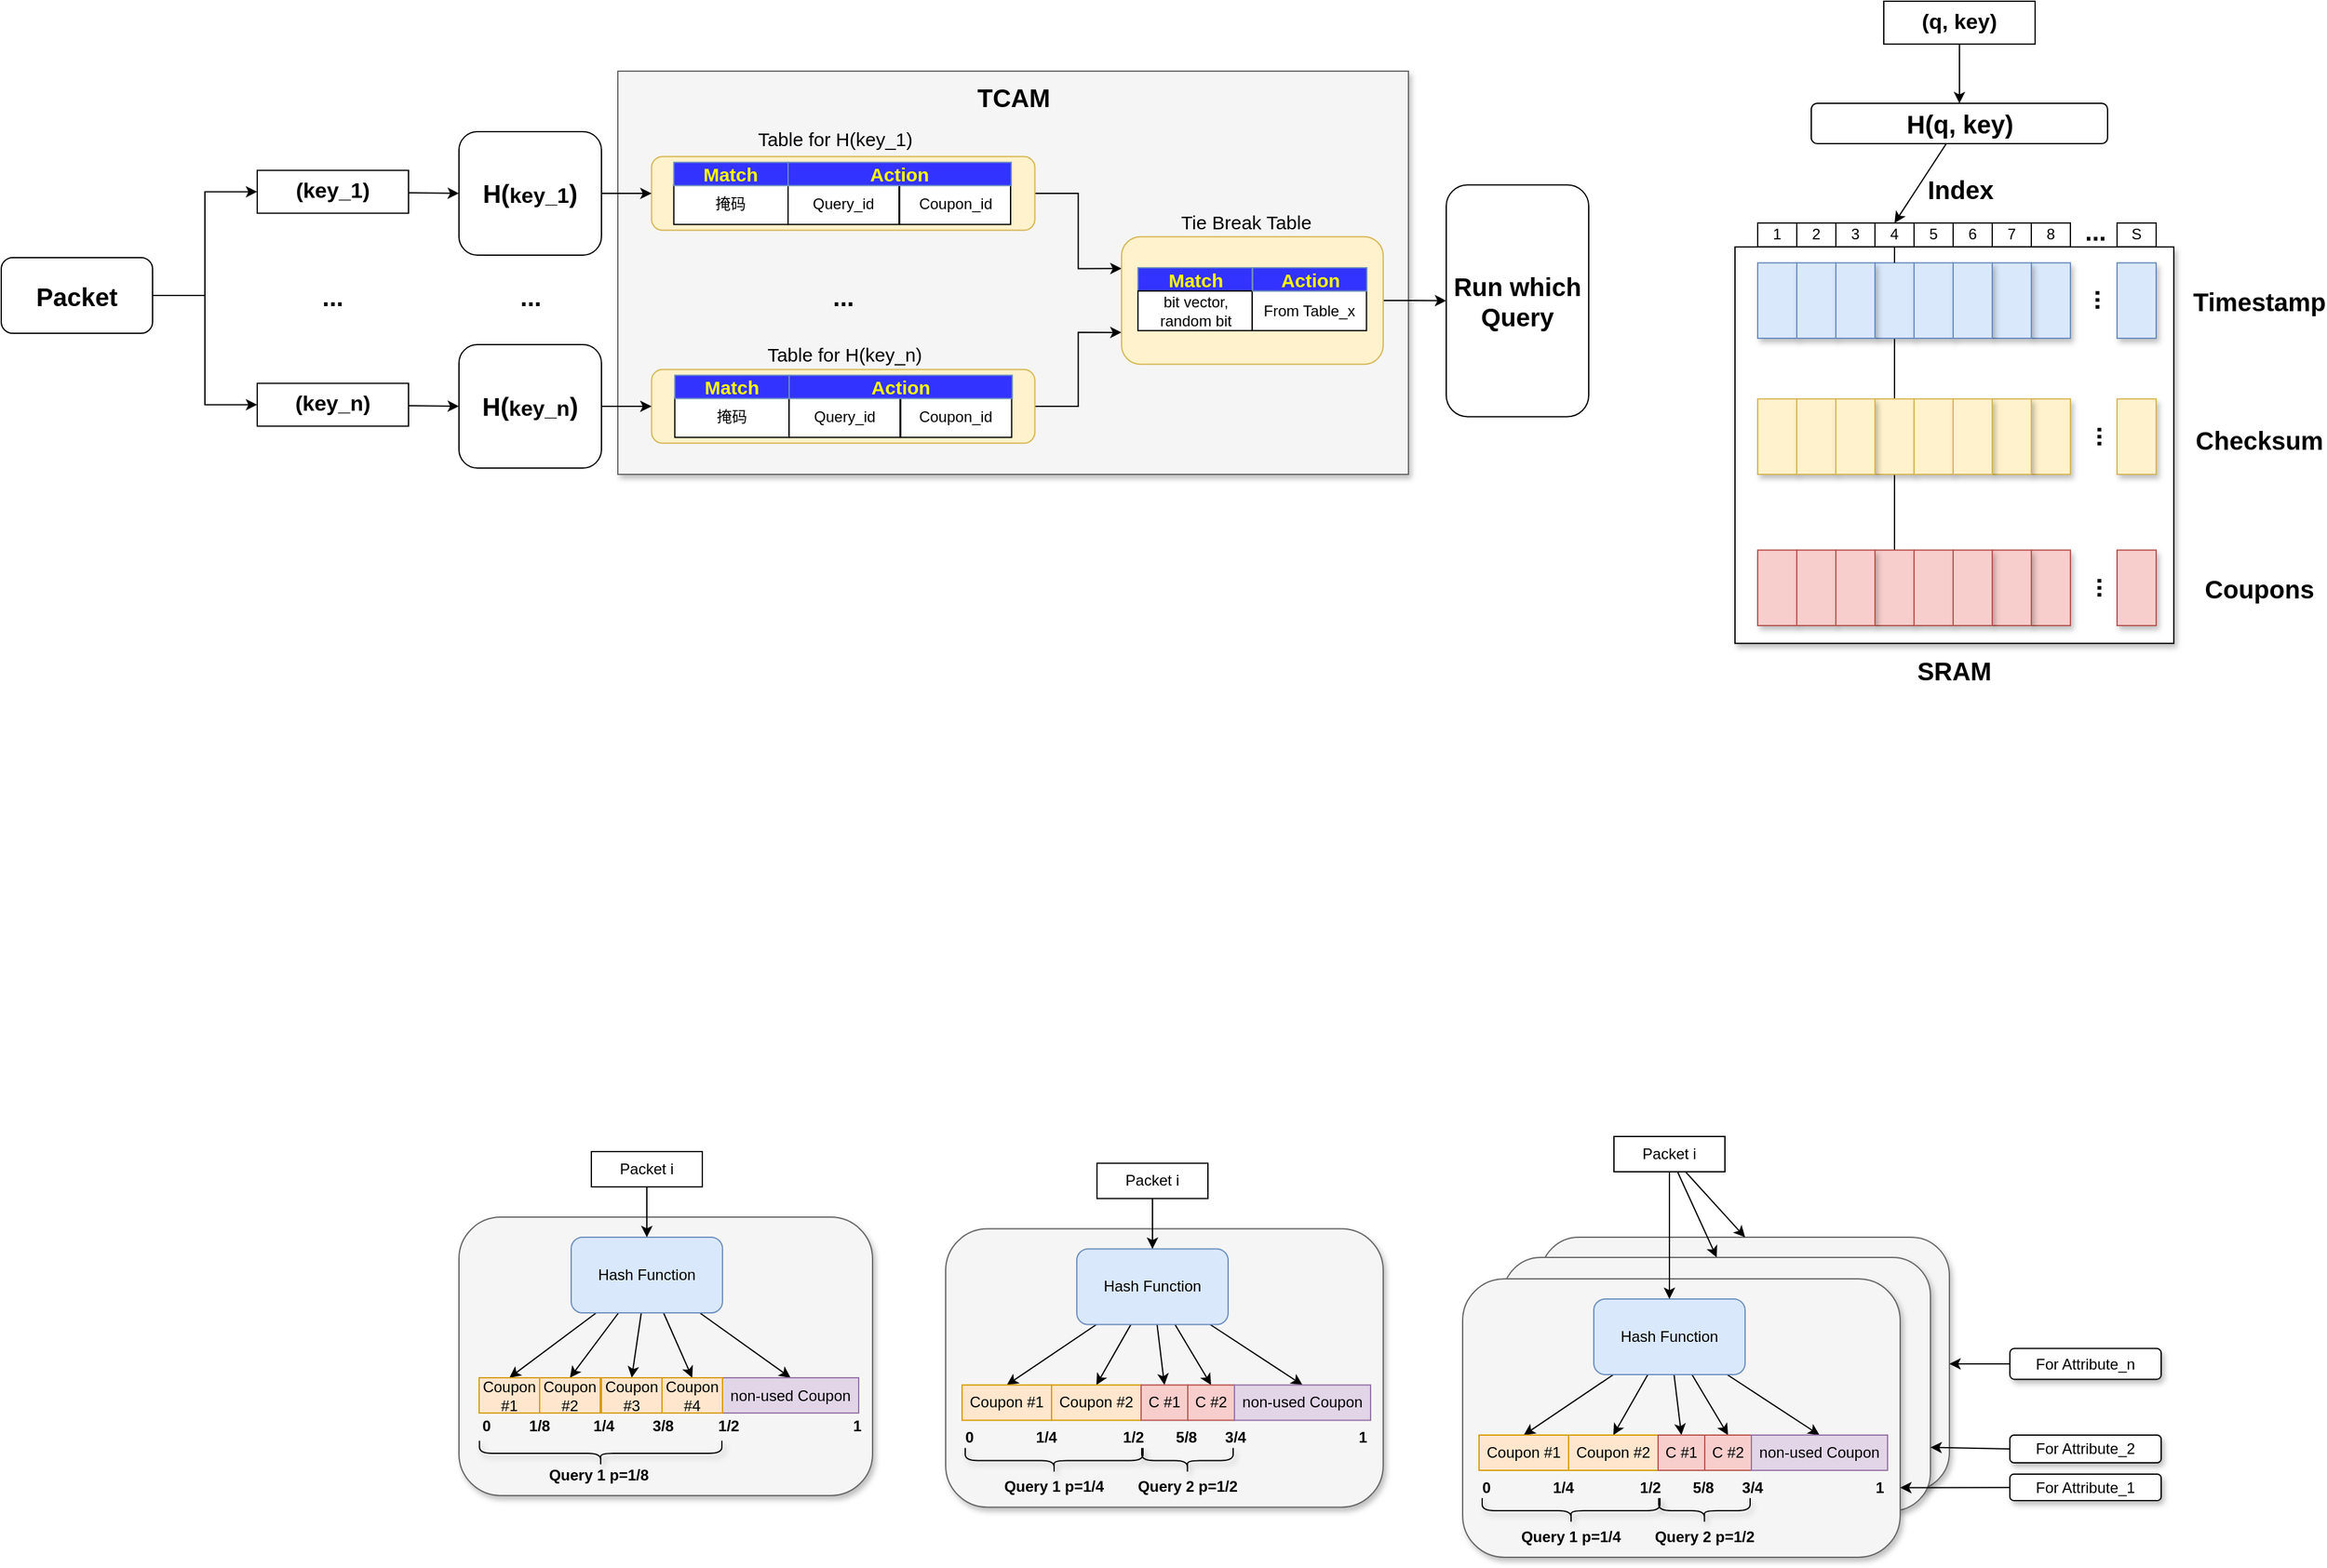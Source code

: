<mxfile version="14.4.3" type="device"><diagram id="BQTqwH4s3ALz9NPh_HVb" name="第 1 页"><mxGraphModel dx="2643" dy="2175" grid="0" gridSize="10" guides="1" tooltips="1" connect="1" arrows="1" fold="1" page="0" pageScale="1" pageWidth="827" pageHeight="1169" math="0" shadow="0"><root><mxCell id="0"/><mxCell id="1" parent="0"/><mxCell id="dCY64cX8oouoszRRMtGK-197" value="" style="rounded=0;whiteSpace=wrap;html=1;shadow=1;fillColor=#f5f5f5;strokeColor=#666666;fontColor=#333333;" parent="1" vertex="1"><mxGeometry x="-151" y="-650.5" width="627" height="320" as="geometry"/></mxCell><mxCell id="dCY64cX8oouoszRRMtGK-212" style="edgeStyle=orthogonalEdgeStyle;rounded=0;orthogonalLoop=1;jettySize=auto;html=1;entryX=0;entryY=0.25;entryDx=0;entryDy=0;endArrow=classic;endFill=1;fontSize=15;" parent="1" source="dCY64cX8oouoszRRMtGK-179" target="dCY64cX8oouoszRRMtGK-206" edge="1"><mxGeometry relative="1" as="geometry"/></mxCell><mxCell id="dCY64cX8oouoszRRMtGK-179" value="" style="rounded=1;whiteSpace=wrap;html=1;shadow=0;fillColor=#fff2cc;strokeColor=#d6b656;" parent="1" vertex="1"><mxGeometry x="-124.25" y="-582.78" width="304" height="58.57" as="geometry"/></mxCell><mxCell id="dCY64cX8oouoszRRMtGK-138" value="" style="rounded=0;whiteSpace=wrap;html=1;shadow=1;" parent="1" vertex="1"><mxGeometry x="735" y="-511" width="348" height="314.63" as="geometry"/></mxCell><mxCell id="dCY64cX8oouoszRRMtGK-22" value="" style="rounded=1;whiteSpace=wrap;html=1;shadow=1;fillColor=#f5f5f5;strokeColor=#666666;fontColor=#333333;" parent="1" vertex="1"><mxGeometry x="581" y="275" width="324" height="201" as="geometry"/></mxCell><mxCell id="dCY64cX8oouoszRRMtGK-20" value="" style="rounded=1;whiteSpace=wrap;html=1;shadow=1;fillColor=#f5f5f5;strokeColor=#666666;fontColor=#333333;" parent="1" vertex="1"><mxGeometry x="551" y="291" width="339" height="201" as="geometry"/></mxCell><mxCell id="dCY64cX8oouoszRRMtGK-18" value="" style="rounded=1;whiteSpace=wrap;html=1;shadow=1;fillColor=#f5f5f5;strokeColor=#666666;fontColor=#333333;" parent="1" vertex="1"><mxGeometry x="519" y="308" width="347" height="221" as="geometry"/></mxCell><mxCell id="dCY64cX8oouoszRRMtGK-12" style="rounded=0;orthogonalLoop=1;jettySize=auto;html=1;entryX=0.5;entryY=0;entryDx=0;entryDy=0;" parent="1" source="dCY64cX8oouoszRRMtGK-1" target="dCY64cX8oouoszRRMtGK-6" edge="1"><mxGeometry relative="1" as="geometry"/></mxCell><mxCell id="dCY64cX8oouoszRRMtGK-13" style="edgeStyle=none;rounded=0;orthogonalLoop=1;jettySize=auto;html=1;entryX=0.5;entryY=0;entryDx=0;entryDy=0;" parent="1" source="dCY64cX8oouoszRRMtGK-1" target="dCY64cX8oouoszRRMtGK-7" edge="1"><mxGeometry relative="1" as="geometry"/></mxCell><mxCell id="dCY64cX8oouoszRRMtGK-15" style="edgeStyle=none;rounded=0;orthogonalLoop=1;jettySize=auto;html=1;entryX=0.5;entryY=0;entryDx=0;entryDy=0;" parent="1" source="dCY64cX8oouoszRRMtGK-1" target="dCY64cX8oouoszRRMtGK-9" edge="1"><mxGeometry relative="1" as="geometry"/></mxCell><mxCell id="dCY64cX8oouoszRRMtGK-16" style="edgeStyle=none;rounded=0;orthogonalLoop=1;jettySize=auto;html=1;entryX=0.5;entryY=0;entryDx=0;entryDy=0;" parent="1" source="dCY64cX8oouoszRRMtGK-1" target="dCY64cX8oouoszRRMtGK-10" edge="1"><mxGeometry relative="1" as="geometry"/></mxCell><mxCell id="dCY64cX8oouoszRRMtGK-17" style="edgeStyle=none;rounded=0;orthogonalLoop=1;jettySize=auto;html=1;entryX=0.5;entryY=0;entryDx=0;entryDy=0;" parent="1" source="dCY64cX8oouoszRRMtGK-1" target="dCY64cX8oouoszRRMtGK-11" edge="1"><mxGeometry relative="1" as="geometry"/></mxCell><mxCell id="dCY64cX8oouoszRRMtGK-1" value="Hash Function" style="rounded=1;whiteSpace=wrap;html=1;fillColor=#dae8fc;strokeColor=#6c8ebf;" parent="1" vertex="1"><mxGeometry x="623" y="324" width="120" height="60" as="geometry"/></mxCell><mxCell id="dCY64cX8oouoszRRMtGK-5" style="edgeStyle=orthogonalEdgeStyle;rounded=0;orthogonalLoop=1;jettySize=auto;html=1;entryX=0.5;entryY=0;entryDx=0;entryDy=0;" parent="1" source="dCY64cX8oouoszRRMtGK-2" target="dCY64cX8oouoszRRMtGK-1" edge="1"><mxGeometry relative="1" as="geometry"/></mxCell><mxCell id="dCY64cX8oouoszRRMtGK-21" style="edgeStyle=none;rounded=0;orthogonalLoop=1;jettySize=auto;html=1;entryX=0.5;entryY=0;entryDx=0;entryDy=0;" parent="1" source="dCY64cX8oouoszRRMtGK-2" target="dCY64cX8oouoszRRMtGK-20" edge="1"><mxGeometry relative="1" as="geometry"/></mxCell><mxCell id="dCY64cX8oouoszRRMtGK-23" style="edgeStyle=none;rounded=0;orthogonalLoop=1;jettySize=auto;html=1;entryX=0.5;entryY=0;entryDx=0;entryDy=0;" parent="1" source="dCY64cX8oouoszRRMtGK-2" target="dCY64cX8oouoszRRMtGK-22" edge="1"><mxGeometry relative="1" as="geometry"/></mxCell><mxCell id="dCY64cX8oouoszRRMtGK-2" value="Packet i" style="rounded=0;whiteSpace=wrap;html=1;" parent="1" vertex="1"><mxGeometry x="639" y="195" width="88" height="28" as="geometry"/></mxCell><mxCell id="dCY64cX8oouoszRRMtGK-6" value="Coupon #1" style="rounded=0;whiteSpace=wrap;html=1;fillColor=#ffe6cc;strokeColor=#d79b00;" parent="1" vertex="1"><mxGeometry x="532" y="432" width="71" height="28" as="geometry"/></mxCell><mxCell id="dCY64cX8oouoszRRMtGK-7" value="Coupon #2" style="rounded=0;whiteSpace=wrap;html=1;fillColor=#ffe6cc;strokeColor=#d79b00;" parent="1" vertex="1"><mxGeometry x="603" y="432" width="71" height="28" as="geometry"/></mxCell><mxCell id="dCY64cX8oouoszRRMtGK-9" value="C #1" style="rounded=0;whiteSpace=wrap;html=1;fillColor=#f8cecc;strokeColor=#b85450;" parent="1" vertex="1"><mxGeometry x="674" y="432" width="37" height="28" as="geometry"/></mxCell><mxCell id="dCY64cX8oouoszRRMtGK-10" value="C #2" style="rounded=0;whiteSpace=wrap;html=1;fillColor=#f8cecc;strokeColor=#b85450;" parent="1" vertex="1"><mxGeometry x="711" y="432" width="37" height="28" as="geometry"/></mxCell><mxCell id="dCY64cX8oouoszRRMtGK-11" value="non-used Coupon" style="rounded=0;whiteSpace=wrap;html=1;fillColor=#e1d5e7;strokeColor=#9673a6;" parent="1" vertex="1"><mxGeometry x="748" y="432" width="108" height="28" as="geometry"/></mxCell><mxCell id="dCY64cX8oouoszRRMtGK-24" value="&lt;b&gt;Query 1 p=1/4&lt;/b&gt;" style="text;html=1;strokeColor=none;fillColor=none;align=center;verticalAlign=middle;whiteSpace=wrap;rounded=0;shadow=1;" parent="1" vertex="1"><mxGeometry x="559.25" y="503" width="91.5" height="20" as="geometry"/></mxCell><mxCell id="dCY64cX8oouoszRRMtGK-25" value="&lt;b&gt;0&lt;/b&gt;" style="text;html=1;strokeColor=none;fillColor=none;align=center;verticalAlign=middle;whiteSpace=wrap;rounded=0;shadow=1;" parent="1" vertex="1"><mxGeometry x="532" y="464" width="12" height="20" as="geometry"/></mxCell><mxCell id="dCY64cX8oouoszRRMtGK-26" value="&lt;b&gt;1/4&lt;/b&gt;" style="text;html=1;strokeColor=none;fillColor=none;align=center;verticalAlign=middle;whiteSpace=wrap;rounded=0;shadow=1;" parent="1" vertex="1"><mxGeometry x="592.5" y="464" width="12" height="20" as="geometry"/></mxCell><mxCell id="dCY64cX8oouoszRRMtGK-27" value="&lt;b&gt;1/2&lt;/b&gt;" style="text;html=1;strokeColor=none;fillColor=none;align=center;verticalAlign=middle;whiteSpace=wrap;rounded=0;shadow=1;" parent="1" vertex="1"><mxGeometry x="662" y="464" width="12" height="20" as="geometry"/></mxCell><mxCell id="dCY64cX8oouoszRRMtGK-28" value="&lt;b&gt;5/8&lt;/b&gt;" style="text;html=1;strokeColor=none;fillColor=none;align=center;verticalAlign=middle;whiteSpace=wrap;rounded=0;shadow=1;" parent="1" vertex="1"><mxGeometry x="704" y="464" width="12" height="20" as="geometry"/></mxCell><mxCell id="dCY64cX8oouoszRRMtGK-29" value="" style="shape=curlyBracket;whiteSpace=wrap;html=1;rounded=1;shadow=1;rotation=-90;" parent="1" vertex="1"><mxGeometry x="595" y="421.5" width="20" height="141" as="geometry"/></mxCell><mxCell id="dCY64cX8oouoszRRMtGK-30" value="&lt;b&gt;3/4&lt;/b&gt;" style="text;html=1;strokeColor=none;fillColor=none;align=center;verticalAlign=middle;whiteSpace=wrap;rounded=0;shadow=1;" parent="1" vertex="1"><mxGeometry x="743" y="464" width="12" height="20" as="geometry"/></mxCell><mxCell id="dCY64cX8oouoszRRMtGK-31" value="&lt;b&gt;1&lt;/b&gt;" style="text;html=1;strokeColor=none;fillColor=none;align=center;verticalAlign=middle;whiteSpace=wrap;rounded=0;shadow=1;" parent="1" vertex="1"><mxGeometry x="844" y="464" width="12" height="20" as="geometry"/></mxCell><mxCell id="dCY64cX8oouoszRRMtGK-32" value="" style="shape=curlyBracket;whiteSpace=wrap;html=1;rounded=1;shadow=1;rotation=-90;" parent="1" vertex="1"><mxGeometry x="700.75" y="455.75" width="20" height="72.5" as="geometry"/></mxCell><mxCell id="dCY64cX8oouoszRRMtGK-33" value="&lt;b&gt;Query 2 p=1/2&lt;/b&gt;" style="text;html=1;strokeColor=none;fillColor=none;align=center;verticalAlign=middle;whiteSpace=wrap;rounded=0;shadow=1;" parent="1" vertex="1"><mxGeometry x="665" y="503" width="91.5" height="20" as="geometry"/></mxCell><mxCell id="dCY64cX8oouoszRRMtGK-35" style="edgeStyle=none;rounded=0;orthogonalLoop=1;jettySize=auto;html=1;entryX=1;entryY=0.75;entryDx=0;entryDy=0;" parent="1" source="dCY64cX8oouoszRRMtGK-34" target="dCY64cX8oouoszRRMtGK-18" edge="1"><mxGeometry relative="1" as="geometry"/></mxCell><mxCell id="dCY64cX8oouoszRRMtGK-34" value="For Attribute_1" style="rounded=1;whiteSpace=wrap;html=1;shadow=1;" parent="1" vertex="1"><mxGeometry x="953" y="463" width="120" height="21" as="geometry"/></mxCell><mxCell id="dCY64cX8oouoszRRMtGK-37" style="edgeStyle=none;rounded=0;orthogonalLoop=1;jettySize=auto;html=1;entryX=1;entryY=0.75;entryDx=0;entryDy=0;exitX=0;exitY=0.5;exitDx=0;exitDy=0;" parent="1" source="dCY64cX8oouoszRRMtGK-36" target="dCY64cX8oouoszRRMtGK-20" edge="1"><mxGeometry relative="1" as="geometry"/></mxCell><mxCell id="dCY64cX8oouoszRRMtGK-36" value="For Attribute_2" style="rounded=1;whiteSpace=wrap;html=1;shadow=1;" parent="1" vertex="1"><mxGeometry x="953" y="432" width="120" height="22" as="geometry"/></mxCell><mxCell id="dCY64cX8oouoszRRMtGK-39" style="edgeStyle=none;rounded=0;orthogonalLoop=1;jettySize=auto;html=1;entryX=1;entryY=0.5;entryDx=0;entryDy=0;" parent="1" source="dCY64cX8oouoszRRMtGK-38" target="dCY64cX8oouoszRRMtGK-22" edge="1"><mxGeometry relative="1" as="geometry"/></mxCell><mxCell id="dCY64cX8oouoszRRMtGK-38" value="For Attribute_n" style="rounded=1;whiteSpace=wrap;html=1;shadow=1;" parent="1" vertex="1"><mxGeometry x="953" y="363.25" width="120" height="24.5" as="geometry"/></mxCell><mxCell id="dCY64cX8oouoszRRMtGK-41" value="" style="rounded=1;whiteSpace=wrap;html=1;shadow=1;fillColor=#f5f5f5;strokeColor=#666666;fontColor=#333333;" parent="1" vertex="1"><mxGeometry x="109" y="268.25" width="347" height="221" as="geometry"/></mxCell><mxCell id="dCY64cX8oouoszRRMtGK-42" style="rounded=0;orthogonalLoop=1;jettySize=auto;html=1;entryX=0.5;entryY=0;entryDx=0;entryDy=0;" parent="1" source="dCY64cX8oouoszRRMtGK-47" target="dCY64cX8oouoszRRMtGK-48" edge="1"><mxGeometry relative="1" as="geometry"/></mxCell><mxCell id="dCY64cX8oouoszRRMtGK-43" style="edgeStyle=none;rounded=0;orthogonalLoop=1;jettySize=auto;html=1;entryX=0.5;entryY=0;entryDx=0;entryDy=0;" parent="1" source="dCY64cX8oouoszRRMtGK-47" target="dCY64cX8oouoszRRMtGK-49" edge="1"><mxGeometry relative="1" as="geometry"/></mxCell><mxCell id="dCY64cX8oouoszRRMtGK-44" style="edgeStyle=none;rounded=0;orthogonalLoop=1;jettySize=auto;html=1;entryX=0.5;entryY=0;entryDx=0;entryDy=0;" parent="1" source="dCY64cX8oouoszRRMtGK-47" target="dCY64cX8oouoszRRMtGK-50" edge="1"><mxGeometry relative="1" as="geometry"/></mxCell><mxCell id="dCY64cX8oouoszRRMtGK-45" style="edgeStyle=none;rounded=0;orthogonalLoop=1;jettySize=auto;html=1;entryX=0.5;entryY=0;entryDx=0;entryDy=0;" parent="1" source="dCY64cX8oouoszRRMtGK-47" target="dCY64cX8oouoszRRMtGK-51" edge="1"><mxGeometry relative="1" as="geometry"/></mxCell><mxCell id="dCY64cX8oouoszRRMtGK-46" style="edgeStyle=none;rounded=0;orthogonalLoop=1;jettySize=auto;html=1;entryX=0.5;entryY=0;entryDx=0;entryDy=0;" parent="1" source="dCY64cX8oouoszRRMtGK-47" target="dCY64cX8oouoszRRMtGK-52" edge="1"><mxGeometry relative="1" as="geometry"/></mxCell><mxCell id="dCY64cX8oouoszRRMtGK-47" value="Hash Function" style="rounded=1;whiteSpace=wrap;html=1;fillColor=#dae8fc;strokeColor=#6c8ebf;" parent="1" vertex="1"><mxGeometry x="213" y="284.25" width="120" height="60" as="geometry"/></mxCell><mxCell id="dCY64cX8oouoszRRMtGK-48" value="Coupon #1" style="rounded=0;whiteSpace=wrap;html=1;fillColor=#ffe6cc;strokeColor=#d79b00;" parent="1" vertex="1"><mxGeometry x="122" y="392.25" width="71" height="28" as="geometry"/></mxCell><mxCell id="dCY64cX8oouoszRRMtGK-49" value="Coupon #2" style="rounded=0;whiteSpace=wrap;html=1;fillColor=#ffe6cc;strokeColor=#d79b00;" parent="1" vertex="1"><mxGeometry x="193" y="392.25" width="71" height="28" as="geometry"/></mxCell><mxCell id="dCY64cX8oouoszRRMtGK-50" value="C #1" style="rounded=0;whiteSpace=wrap;html=1;fillColor=#f8cecc;strokeColor=#b85450;" parent="1" vertex="1"><mxGeometry x="264" y="392.25" width="37" height="28" as="geometry"/></mxCell><mxCell id="dCY64cX8oouoszRRMtGK-51" value="C #2" style="rounded=0;whiteSpace=wrap;html=1;fillColor=#f8cecc;strokeColor=#b85450;" parent="1" vertex="1"><mxGeometry x="301" y="392.25" width="37" height="28" as="geometry"/></mxCell><mxCell id="dCY64cX8oouoszRRMtGK-52" value="non-used Coupon" style="rounded=0;whiteSpace=wrap;html=1;fillColor=#e1d5e7;strokeColor=#9673a6;" parent="1" vertex="1"><mxGeometry x="338" y="392.25" width="108" height="28" as="geometry"/></mxCell><mxCell id="dCY64cX8oouoszRRMtGK-53" value="&lt;b&gt;Query 1 p=1/4&lt;/b&gt;" style="text;html=1;strokeColor=none;fillColor=none;align=center;verticalAlign=middle;whiteSpace=wrap;rounded=0;shadow=1;" parent="1" vertex="1"><mxGeometry x="149.25" y="463.25" width="91.5" height="20" as="geometry"/></mxCell><mxCell id="dCY64cX8oouoszRRMtGK-54" value="&lt;b&gt;0&lt;/b&gt;" style="text;html=1;strokeColor=none;fillColor=none;align=center;verticalAlign=middle;whiteSpace=wrap;rounded=0;shadow=1;" parent="1" vertex="1"><mxGeometry x="122" y="424.25" width="12" height="20" as="geometry"/></mxCell><mxCell id="dCY64cX8oouoszRRMtGK-55" value="&lt;b&gt;1/4&lt;/b&gt;" style="text;html=1;strokeColor=none;fillColor=none;align=center;verticalAlign=middle;whiteSpace=wrap;rounded=0;shadow=1;" parent="1" vertex="1"><mxGeometry x="182.5" y="424.25" width="12" height="20" as="geometry"/></mxCell><mxCell id="dCY64cX8oouoszRRMtGK-56" value="&lt;b&gt;1/2&lt;/b&gt;" style="text;html=1;strokeColor=none;fillColor=none;align=center;verticalAlign=middle;whiteSpace=wrap;rounded=0;shadow=1;" parent="1" vertex="1"><mxGeometry x="252" y="424.25" width="12" height="20" as="geometry"/></mxCell><mxCell id="dCY64cX8oouoszRRMtGK-57" value="&lt;b&gt;5/8&lt;/b&gt;" style="text;html=1;strokeColor=none;fillColor=none;align=center;verticalAlign=middle;whiteSpace=wrap;rounded=0;shadow=1;" parent="1" vertex="1"><mxGeometry x="294" y="424.25" width="12" height="20" as="geometry"/></mxCell><mxCell id="dCY64cX8oouoszRRMtGK-58" value="" style="shape=curlyBracket;whiteSpace=wrap;html=1;rounded=1;shadow=1;rotation=-90;" parent="1" vertex="1"><mxGeometry x="185" y="381.75" width="20" height="141" as="geometry"/></mxCell><mxCell id="dCY64cX8oouoszRRMtGK-59" value="&lt;b&gt;3/4&lt;/b&gt;" style="text;html=1;strokeColor=none;fillColor=none;align=center;verticalAlign=middle;whiteSpace=wrap;rounded=0;shadow=1;" parent="1" vertex="1"><mxGeometry x="333" y="424.25" width="12" height="20" as="geometry"/></mxCell><mxCell id="dCY64cX8oouoszRRMtGK-60" value="&lt;b&gt;1&lt;/b&gt;" style="text;html=1;strokeColor=none;fillColor=none;align=center;verticalAlign=middle;whiteSpace=wrap;rounded=0;shadow=1;" parent="1" vertex="1"><mxGeometry x="434" y="424.25" width="12" height="20" as="geometry"/></mxCell><mxCell id="dCY64cX8oouoszRRMtGK-61" value="" style="shape=curlyBracket;whiteSpace=wrap;html=1;rounded=1;shadow=1;rotation=-90;" parent="1" vertex="1"><mxGeometry x="290.75" y="416" width="20" height="72.5" as="geometry"/></mxCell><mxCell id="dCY64cX8oouoszRRMtGK-62" value="&lt;b&gt;Query 2 p=1/2&lt;/b&gt;" style="text;html=1;strokeColor=none;fillColor=none;align=center;verticalAlign=middle;whiteSpace=wrap;rounded=0;shadow=1;" parent="1" vertex="1"><mxGeometry x="255" y="463.25" width="91.5" height="20" as="geometry"/></mxCell><mxCell id="dCY64cX8oouoszRRMtGK-64" style="edgeStyle=none;rounded=0;orthogonalLoop=1;jettySize=auto;html=1;" parent="1" source="dCY64cX8oouoszRRMtGK-63" target="dCY64cX8oouoszRRMtGK-47" edge="1"><mxGeometry relative="1" as="geometry"/></mxCell><mxCell id="dCY64cX8oouoszRRMtGK-63" value="Packet i" style="rounded=0;whiteSpace=wrap;html=1;" parent="1" vertex="1"><mxGeometry x="229" y="216.25" width="88" height="28" as="geometry"/></mxCell><mxCell id="dCY64cX8oouoszRRMtGK-65" value="" style="rounded=1;whiteSpace=wrap;html=1;shadow=1;fillColor=#f5f5f5;strokeColor=#666666;fontColor=#333333;" parent="1" vertex="1"><mxGeometry x="-277" y="259" width="328" height="221" as="geometry"/></mxCell><mxCell id="dCY64cX8oouoszRRMtGK-66" style="rounded=0;orthogonalLoop=1;jettySize=auto;html=1;entryX=0.5;entryY=0;entryDx=0;entryDy=0;" parent="1" source="dCY64cX8oouoszRRMtGK-71" target="dCY64cX8oouoszRRMtGK-72" edge="1"><mxGeometry relative="1" as="geometry"/></mxCell><mxCell id="dCY64cX8oouoszRRMtGK-70" style="edgeStyle=none;rounded=0;orthogonalLoop=1;jettySize=auto;html=1;entryX=0.5;entryY=0;entryDx=0;entryDy=0;" parent="1" source="dCY64cX8oouoszRRMtGK-71" target="dCY64cX8oouoszRRMtGK-76" edge="1"><mxGeometry relative="1" as="geometry"/></mxCell><mxCell id="dCY64cX8oouoszRRMtGK-97" style="edgeStyle=none;rounded=0;orthogonalLoop=1;jettySize=auto;html=1;entryX=0.5;entryY=0;entryDx=0;entryDy=0;" parent="1" source="dCY64cX8oouoszRRMtGK-71" target="dCY64cX8oouoszRRMtGK-90" edge="1"><mxGeometry relative="1" as="geometry"/></mxCell><mxCell id="dCY64cX8oouoszRRMtGK-98" style="edgeStyle=none;rounded=0;orthogonalLoop=1;jettySize=auto;html=1;entryX=0.5;entryY=0;entryDx=0;entryDy=0;" parent="1" source="dCY64cX8oouoszRRMtGK-71" target="dCY64cX8oouoszRRMtGK-92" edge="1"><mxGeometry relative="1" as="geometry"/></mxCell><mxCell id="dCY64cX8oouoszRRMtGK-99" style="edgeStyle=none;rounded=0;orthogonalLoop=1;jettySize=auto;html=1;entryX=0.5;entryY=0;entryDx=0;entryDy=0;" parent="1" source="dCY64cX8oouoszRRMtGK-71" target="dCY64cX8oouoszRRMtGK-91" edge="1"><mxGeometry relative="1" as="geometry"/></mxCell><mxCell id="dCY64cX8oouoszRRMtGK-71" value="Hash Function" style="rounded=1;whiteSpace=wrap;html=1;fillColor=#dae8fc;strokeColor=#6c8ebf;" parent="1" vertex="1"><mxGeometry x="-188" y="275" width="120" height="60" as="geometry"/></mxCell><mxCell id="dCY64cX8oouoszRRMtGK-72" value="Coupon #1" style="rounded=0;whiteSpace=wrap;html=1;fillColor=#ffe6cc;strokeColor=#d79b00;" parent="1" vertex="1"><mxGeometry x="-261" y="386.5" width="48" height="28" as="geometry"/></mxCell><mxCell id="dCY64cX8oouoszRRMtGK-76" value="non-used Coupon" style="rounded=0;whiteSpace=wrap;html=1;fillColor=#e1d5e7;strokeColor=#9673a6;" parent="1" vertex="1"><mxGeometry x="-68" y="386.5" width="108" height="28" as="geometry"/></mxCell><mxCell id="dCY64cX8oouoszRRMtGK-77" value="&lt;b&gt;Query 1 p=1/8&lt;/b&gt;" style="text;html=1;strokeColor=none;fillColor=none;align=center;verticalAlign=middle;whiteSpace=wrap;rounded=0;shadow=1;" parent="1" vertex="1"><mxGeometry x="-212.5" y="454" width="91.5" height="20" as="geometry"/></mxCell><mxCell id="dCY64cX8oouoszRRMtGK-78" value="&lt;b&gt;0&lt;/b&gt;" style="text;html=1;strokeColor=none;fillColor=none;align=center;verticalAlign=middle;whiteSpace=wrap;rounded=0;shadow=1;" parent="1" vertex="1"><mxGeometry x="-261" y="414.5" width="12" height="20" as="geometry"/></mxCell><mxCell id="dCY64cX8oouoszRRMtGK-79" value="&lt;b&gt;1/8&lt;/b&gt;" style="text;html=1;strokeColor=none;fillColor=none;align=center;verticalAlign=middle;whiteSpace=wrap;rounded=0;shadow=1;" parent="1" vertex="1"><mxGeometry x="-219" y="414.5" width="12" height="20" as="geometry"/></mxCell><mxCell id="dCY64cX8oouoszRRMtGK-80" value="&lt;b&gt;1/4&lt;/b&gt;" style="text;html=1;strokeColor=none;fillColor=none;align=center;verticalAlign=middle;whiteSpace=wrap;rounded=0;shadow=1;" parent="1" vertex="1"><mxGeometry x="-168" y="414.5" width="12" height="20" as="geometry"/></mxCell><mxCell id="dCY64cX8oouoszRRMtGK-82" value="" style="shape=curlyBracket;whiteSpace=wrap;html=1;rounded=1;shadow=1;rotation=-90;" parent="1" vertex="1"><mxGeometry x="-174.63" y="350.38" width="20" height="192.25" as="geometry"/></mxCell><mxCell id="dCY64cX8oouoszRRMtGK-84" value="&lt;b&gt;1&lt;/b&gt;" style="text;html=1;strokeColor=none;fillColor=none;align=center;verticalAlign=middle;whiteSpace=wrap;rounded=0;shadow=1;" parent="1" vertex="1"><mxGeometry x="33" y="414.5" width="12" height="20" as="geometry"/></mxCell><mxCell id="dCY64cX8oouoszRRMtGK-87" style="edgeStyle=none;rounded=0;orthogonalLoop=1;jettySize=auto;html=1;" parent="1" source="dCY64cX8oouoszRRMtGK-88" target="dCY64cX8oouoszRRMtGK-71" edge="1"><mxGeometry relative="1" as="geometry"/></mxCell><mxCell id="dCY64cX8oouoszRRMtGK-88" value="Packet i" style="rounded=0;whiteSpace=wrap;html=1;" parent="1" vertex="1"><mxGeometry x="-172" y="207" width="88" height="28" as="geometry"/></mxCell><mxCell id="dCY64cX8oouoszRRMtGK-90" value="Coupon #2" style="rounded=0;whiteSpace=wrap;html=1;fillColor=#ffe6cc;strokeColor=#d79b00;" parent="1" vertex="1"><mxGeometry x="-213" y="386.5" width="48" height="28" as="geometry"/></mxCell><mxCell id="dCY64cX8oouoszRRMtGK-91" value="Coupon #4" style="rounded=0;whiteSpace=wrap;html=1;fillColor=#ffe6cc;strokeColor=#d79b00;" parent="1" vertex="1"><mxGeometry x="-116" y="386.5" width="48" height="28" as="geometry"/></mxCell><mxCell id="dCY64cX8oouoszRRMtGK-92" value="Coupon #3" style="rounded=0;whiteSpace=wrap;html=1;fillColor=#ffe6cc;strokeColor=#d79b00;" parent="1" vertex="1"><mxGeometry x="-164" y="386.5" width="48" height="28" as="geometry"/></mxCell><mxCell id="dCY64cX8oouoszRRMtGK-103" value="&lt;b&gt;3/8&lt;/b&gt;" style="text;html=1;strokeColor=none;fillColor=none;align=center;verticalAlign=middle;whiteSpace=wrap;rounded=0;shadow=1;" parent="1" vertex="1"><mxGeometry x="-121" y="414.5" width="12" height="20" as="geometry"/></mxCell><mxCell id="dCY64cX8oouoszRRMtGK-104" value="&lt;b&gt;1/2&lt;/b&gt;" style="text;html=1;strokeColor=none;fillColor=none;align=center;verticalAlign=middle;whiteSpace=wrap;rounded=0;shadow=1;" parent="1" vertex="1"><mxGeometry x="-68.75" y="414.5" width="12" height="20" as="geometry"/></mxCell><mxCell id="dCY64cX8oouoszRRMtGK-108" value="" style="rounded=0;whiteSpace=wrap;html=1;shadow=1;fillColor=#dae8fc;strokeColor=#6c8ebf;" parent="1" vertex="1"><mxGeometry x="753" y="-498.37" width="31" height="59.87" as="geometry"/></mxCell><mxCell id="dCY64cX8oouoszRRMtGK-109" value="" style="rounded=0;whiteSpace=wrap;html=1;shadow=1;fillColor=#dae8fc;strokeColor=#6c8ebf;" parent="1" vertex="1"><mxGeometry x="784" y="-498.37" width="31" height="59.87" as="geometry"/></mxCell><mxCell id="dCY64cX8oouoszRRMtGK-166" style="edgeStyle=none;rounded=0;orthogonalLoop=1;jettySize=auto;html=1;entryX=0.5;entryY=0;entryDx=0;entryDy=0;endArrow=none;endFill=0;" parent="1" source="dCY64cX8oouoszRRMtGK-110" target="dCY64cX8oouoszRRMtGK-119" edge="1"><mxGeometry relative="1" as="geometry"/></mxCell><mxCell id="dCY64cX8oouoszRRMtGK-110" value="" style="rounded=0;whiteSpace=wrap;html=1;shadow=1;fillColor=#dae8fc;strokeColor=#6c8ebf;" parent="1" vertex="1"><mxGeometry x="846" y="-498.37" width="31" height="59.87" as="geometry"/></mxCell><mxCell id="dCY64cX8oouoszRRMtGK-111" value="" style="rounded=0;whiteSpace=wrap;html=1;shadow=1;fillColor=#dae8fc;strokeColor=#6c8ebf;" parent="1" vertex="1"><mxGeometry x="815" y="-498.37" width="31" height="59.87" as="geometry"/></mxCell><mxCell id="dCY64cX8oouoszRRMtGK-112" value="" style="rounded=0;whiteSpace=wrap;html=1;shadow=1;fillColor=#dae8fc;strokeColor=#6c8ebf;" parent="1" vertex="1"><mxGeometry x="970" y="-498.37" width="31" height="59.87" as="geometry"/></mxCell><mxCell id="dCY64cX8oouoszRRMtGK-113" value="" style="rounded=0;whiteSpace=wrap;html=1;shadow=1;fillColor=#dae8fc;strokeColor=#6c8ebf;" parent="1" vertex="1"><mxGeometry x="939" y="-498.37" width="31" height="59.87" as="geometry"/></mxCell><mxCell id="dCY64cX8oouoszRRMtGK-114" value="" style="rounded=0;whiteSpace=wrap;html=1;shadow=1;fillColor=#dae8fc;strokeColor=#6c8ebf;" parent="1" vertex="1"><mxGeometry x="877" y="-498.37" width="31" height="59.87" as="geometry"/></mxCell><mxCell id="dCY64cX8oouoszRRMtGK-115" value="" style="rounded=0;whiteSpace=wrap;html=1;shadow=1;fillColor=#dae8fc;strokeColor=#6c8ebf;" parent="1" vertex="1"><mxGeometry x="908" y="-498.37" width="31" height="59.87" as="geometry"/></mxCell><mxCell id="dCY64cX8oouoszRRMtGK-116" value="" style="rounded=0;whiteSpace=wrap;html=1;shadow=1;fillColor=#dae8fc;strokeColor=#6c8ebf;" parent="1" vertex="1"><mxGeometry x="1038" y="-498.37" width="31" height="59.87" as="geometry"/></mxCell><mxCell id="dCY64cX8oouoszRRMtGK-117" value="" style="rounded=0;whiteSpace=wrap;html=1;shadow=1;fillColor=#fff2cc;strokeColor=#d6b656;" parent="1" vertex="1"><mxGeometry x="753" y="-390.37" width="31" height="59.87" as="geometry"/></mxCell><mxCell id="dCY64cX8oouoszRRMtGK-118" value="" style="rounded=0;whiteSpace=wrap;html=1;shadow=1;fillColor=#fff2cc;strokeColor=#d6b656;" parent="1" vertex="1"><mxGeometry x="784" y="-390.37" width="31" height="59.87" as="geometry"/></mxCell><mxCell id="dCY64cX8oouoszRRMtGK-167" style="edgeStyle=none;rounded=0;orthogonalLoop=1;jettySize=auto;html=1;entryX=0.5;entryY=0;entryDx=0;entryDy=0;endArrow=none;endFill=0;" parent="1" source="dCY64cX8oouoszRRMtGK-119" target="dCY64cX8oouoszRRMtGK-128" edge="1"><mxGeometry relative="1" as="geometry"/></mxCell><mxCell id="dCY64cX8oouoszRRMtGK-119" value="" style="rounded=0;whiteSpace=wrap;html=1;shadow=1;fillColor=#fff2cc;strokeColor=#d6b656;" parent="1" vertex="1"><mxGeometry x="846" y="-390.37" width="31" height="59.87" as="geometry"/></mxCell><mxCell id="dCY64cX8oouoszRRMtGK-120" value="" style="rounded=0;whiteSpace=wrap;html=1;shadow=1;fillColor=#fff2cc;strokeColor=#d6b656;" parent="1" vertex="1"><mxGeometry x="815" y="-390.37" width="31" height="59.87" as="geometry"/></mxCell><mxCell id="dCY64cX8oouoszRRMtGK-121" value="" style="rounded=0;whiteSpace=wrap;html=1;shadow=1;fillColor=#fff2cc;strokeColor=#d6b656;" parent="1" vertex="1"><mxGeometry x="970" y="-390.37" width="31" height="59.87" as="geometry"/></mxCell><mxCell id="dCY64cX8oouoszRRMtGK-122" value="" style="rounded=0;whiteSpace=wrap;html=1;shadow=1;fillColor=#fff2cc;strokeColor=#d6b656;" parent="1" vertex="1"><mxGeometry x="939" y="-390.37" width="31" height="59.87" as="geometry"/></mxCell><mxCell id="dCY64cX8oouoszRRMtGK-123" value="" style="rounded=0;whiteSpace=wrap;html=1;shadow=1;fillColor=#fff2cc;strokeColor=#d6b656;" parent="1" vertex="1"><mxGeometry x="877" y="-390.37" width="31" height="59.87" as="geometry"/></mxCell><mxCell id="dCY64cX8oouoszRRMtGK-124" value="" style="rounded=0;whiteSpace=wrap;html=1;shadow=1;fillColor=#fff2cc;strokeColor=#d6b656;" parent="1" vertex="1"><mxGeometry x="908" y="-390.37" width="31" height="59.87" as="geometry"/></mxCell><mxCell id="dCY64cX8oouoszRRMtGK-125" value="" style="rounded=0;whiteSpace=wrap;html=1;shadow=1;fillColor=#fff2cc;strokeColor=#d6b656;" parent="1" vertex="1"><mxGeometry x="1038" y="-390.37" width="31" height="59.87" as="geometry"/></mxCell><mxCell id="dCY64cX8oouoszRRMtGK-126" value="" style="rounded=0;whiteSpace=wrap;html=1;shadow=1;fillColor=#f8cecc;strokeColor=#b85450;" parent="1" vertex="1"><mxGeometry x="753" y="-270.37" width="31" height="59.87" as="geometry"/></mxCell><mxCell id="dCY64cX8oouoszRRMtGK-127" value="" style="rounded=0;whiteSpace=wrap;html=1;shadow=1;fillColor=#f8cecc;strokeColor=#b85450;" parent="1" vertex="1"><mxGeometry x="784" y="-270.37" width="31" height="59.87" as="geometry"/></mxCell><mxCell id="dCY64cX8oouoszRRMtGK-128" value="" style="rounded=0;whiteSpace=wrap;html=1;shadow=1;fillColor=#f8cecc;strokeColor=#b85450;" parent="1" vertex="1"><mxGeometry x="846" y="-270.37" width="31" height="59.87" as="geometry"/></mxCell><mxCell id="dCY64cX8oouoszRRMtGK-129" value="" style="rounded=0;whiteSpace=wrap;html=1;shadow=1;fillColor=#f8cecc;strokeColor=#b85450;" parent="1" vertex="1"><mxGeometry x="815" y="-270.37" width="31" height="59.87" as="geometry"/></mxCell><mxCell id="dCY64cX8oouoszRRMtGK-130" value="" style="rounded=0;whiteSpace=wrap;html=1;shadow=1;fillColor=#f8cecc;strokeColor=#b85450;" parent="1" vertex="1"><mxGeometry x="970" y="-270.37" width="31" height="59.87" as="geometry"/></mxCell><mxCell id="dCY64cX8oouoszRRMtGK-131" value="" style="rounded=0;whiteSpace=wrap;html=1;shadow=1;fillColor=#f8cecc;strokeColor=#b85450;" parent="1" vertex="1"><mxGeometry x="939" y="-270.37" width="31" height="59.87" as="geometry"/></mxCell><mxCell id="dCY64cX8oouoszRRMtGK-132" value="" style="rounded=0;whiteSpace=wrap;html=1;shadow=1;fillColor=#f8cecc;strokeColor=#b85450;" parent="1" vertex="1"><mxGeometry x="877" y="-270.37" width="31" height="59.87" as="geometry"/></mxCell><mxCell id="dCY64cX8oouoszRRMtGK-133" value="" style="rounded=0;whiteSpace=wrap;html=1;shadow=1;fillColor=#f8cecc;strokeColor=#b85450;" parent="1" vertex="1"><mxGeometry x="908" y="-270.37" width="31" height="59.87" as="geometry"/></mxCell><mxCell id="dCY64cX8oouoszRRMtGK-134" value="" style="rounded=0;whiteSpace=wrap;html=1;shadow=1;fillColor=#f8cecc;strokeColor=#b85450;" parent="1" vertex="1"><mxGeometry x="1038" y="-270.37" width="31" height="59.87" as="geometry"/></mxCell><mxCell id="dCY64cX8oouoszRRMtGK-135" value="&lt;b&gt;&lt;font style=&quot;font-size: 20px&quot;&gt;...&lt;/font&gt;&lt;/b&gt;" style="text;html=1;align=center;verticalAlign=middle;whiteSpace=wrap;rounded=0;shadow=1;rotation=-90;" parent="1" vertex="1"><mxGeometry x="995.5" y="-478.44" width="40" height="20" as="geometry"/></mxCell><mxCell id="dCY64cX8oouoszRRMtGK-136" value="&lt;b&gt;&lt;font style=&quot;font-size: 20px&quot;&gt;...&lt;/font&gt;&lt;/b&gt;" style="text;html=1;strokeColor=none;fillColor=none;align=center;verticalAlign=middle;whiteSpace=wrap;rounded=0;shadow=1;rotation=-90;" parent="1" vertex="1"><mxGeometry x="997" y="-370.43" width="40" height="20" as="geometry"/></mxCell><mxCell id="dCY64cX8oouoszRRMtGK-137" value="&lt;b&gt;&lt;font style=&quot;font-size: 20px&quot;&gt;...&lt;/font&gt;&lt;/b&gt;" style="text;html=1;strokeColor=none;fillColor=none;align=center;verticalAlign=middle;whiteSpace=wrap;rounded=0;shadow=1;rotation=-90;" parent="1" vertex="1"><mxGeometry x="997" y="-250.43" width="40" height="20" as="geometry"/></mxCell><mxCell id="dCY64cX8oouoszRRMtGK-139" value="&lt;b&gt;&lt;font style=&quot;font-size: 20px&quot;&gt;Timestamp&lt;/font&gt;&lt;/b&gt;" style="text;html=1;strokeColor=none;fillColor=none;align=center;verticalAlign=middle;whiteSpace=wrap;rounded=0;shadow=1;" parent="1" vertex="1"><mxGeometry x="1131" y="-478.43" width="40" height="20" as="geometry"/></mxCell><mxCell id="dCY64cX8oouoszRRMtGK-140" value="&lt;b&gt;&lt;font style=&quot;font-size: 20px&quot;&gt;Checksum&lt;/font&gt;&lt;/b&gt;" style="text;html=1;strokeColor=none;fillColor=none;align=center;verticalAlign=middle;whiteSpace=wrap;rounded=0;shadow=1;" parent="1" vertex="1"><mxGeometry x="1131" y="-367.62" width="40" height="20" as="geometry"/></mxCell><mxCell id="dCY64cX8oouoszRRMtGK-141" value="&lt;span style=&quot;font-size: 20px&quot;&gt;&lt;b&gt;Coupons&lt;/b&gt;&lt;/span&gt;" style="text;html=1;strokeColor=none;fillColor=none;align=center;verticalAlign=middle;whiteSpace=wrap;rounded=0;shadow=1;" parent="1" vertex="1"><mxGeometry x="1131" y="-250.37" width="40" height="20" as="geometry"/></mxCell><mxCell id="dCY64cX8oouoszRRMtGK-150" value="S" style="rounded=0;whiteSpace=wrap;html=1;shadow=0;" parent="1" vertex="1"><mxGeometry x="1038" y="-530" width="31" height="18.87" as="geometry"/></mxCell><mxCell id="dCY64cX8oouoszRRMtGK-151" value="&lt;b&gt;&lt;font style=&quot;font-size: 20px&quot;&gt;...&lt;/font&gt;&lt;/b&gt;" style="text;html=1;align=center;verticalAlign=middle;whiteSpace=wrap;rounded=0;shadow=1;rotation=0;" parent="1" vertex="1"><mxGeometry x="1001" y="-534" width="40" height="20" as="geometry"/></mxCell><mxCell id="dCY64cX8oouoszRRMtGK-152" value="1" style="rounded=0;whiteSpace=wrap;html=1;shadow=0;" parent="1" vertex="1"><mxGeometry x="753" y="-530" width="31" height="18.87" as="geometry"/></mxCell><mxCell id="dCY64cX8oouoszRRMtGK-153" value="2" style="rounded=0;whiteSpace=wrap;html=1;shadow=0;" parent="1" vertex="1"><mxGeometry x="784" y="-530" width="31" height="18.87" as="geometry"/></mxCell><mxCell id="dCY64cX8oouoszRRMtGK-165" style="edgeStyle=none;rounded=0;orthogonalLoop=1;jettySize=auto;html=1;entryX=0.5;entryY=0;entryDx=0;entryDy=0;endArrow=none;endFill=0;" parent="1" source="dCY64cX8oouoszRRMtGK-154" target="dCY64cX8oouoszRRMtGK-110" edge="1"><mxGeometry relative="1" as="geometry"/></mxCell><mxCell id="dCY64cX8oouoszRRMtGK-154" value="4" style="rounded=0;whiteSpace=wrap;html=1;shadow=0;" parent="1" vertex="1"><mxGeometry x="846" y="-530" width="31" height="18.87" as="geometry"/></mxCell><mxCell id="dCY64cX8oouoszRRMtGK-155" value="3" style="rounded=0;whiteSpace=wrap;html=1;shadow=0;" parent="1" vertex="1"><mxGeometry x="815" y="-530" width="31" height="18.87" as="geometry"/></mxCell><mxCell id="dCY64cX8oouoszRRMtGK-156" value="6" style="rounded=0;whiteSpace=wrap;html=1;shadow=0;" parent="1" vertex="1"><mxGeometry x="908" y="-530" width="31" height="18.87" as="geometry"/></mxCell><mxCell id="dCY64cX8oouoszRRMtGK-157" value="5" style="rounded=0;whiteSpace=wrap;html=1;shadow=0;" parent="1" vertex="1"><mxGeometry x="877" y="-530" width="31" height="18.87" as="geometry"/></mxCell><mxCell id="dCY64cX8oouoszRRMtGK-158" value="8" style="rounded=0;whiteSpace=wrap;html=1;shadow=0;" parent="1" vertex="1"><mxGeometry x="970" y="-530" width="31" height="18.87" as="geometry"/></mxCell><mxCell id="dCY64cX8oouoszRRMtGK-159" value="7" style="rounded=0;whiteSpace=wrap;html=1;shadow=0;" parent="1" vertex="1"><mxGeometry x="939" y="-530" width="31" height="18.87" as="geometry"/></mxCell><mxCell id="dCY64cX8oouoszRRMtGK-164" style="edgeStyle=none;rounded=0;orthogonalLoop=1;jettySize=auto;html=1;entryX=0.5;entryY=0;entryDx=0;entryDy=0;" parent="1" source="dCY64cX8oouoszRRMtGK-160" target="dCY64cX8oouoszRRMtGK-154" edge="1"><mxGeometry relative="1" as="geometry"/></mxCell><mxCell id="dCY64cX8oouoszRRMtGK-160" value="&lt;b&gt;&lt;font style=&quot;font-size: 20px&quot;&gt;H(q, key)&lt;/font&gt;&lt;/b&gt;" style="rounded=1;whiteSpace=wrap;html=1;shadow=0;fillColor=none;" parent="1" vertex="1"><mxGeometry x="795.5" y="-625" width="235" height="32" as="geometry"/></mxCell><mxCell id="dCY64cX8oouoszRRMtGK-163" style="edgeStyle=none;rounded=0;orthogonalLoop=1;jettySize=auto;html=1;entryX=0.5;entryY=0;entryDx=0;entryDy=0;" parent="1" source="dCY64cX8oouoszRRMtGK-162" target="dCY64cX8oouoszRRMtGK-160" edge="1"><mxGeometry relative="1" as="geometry"/></mxCell><mxCell id="dCY64cX8oouoszRRMtGK-162" value="&lt;b&gt;&lt;font style=&quot;font-size: 17px&quot;&gt;(q, key)&lt;/font&gt;&lt;/b&gt;" style="rounded=0;whiteSpace=wrap;html=1;shadow=0;fillColor=none;" parent="1" vertex="1"><mxGeometry x="853" y="-706" width="120" height="34" as="geometry"/></mxCell><mxCell id="dCY64cX8oouoszRRMtGK-168" value="&lt;b&gt;&lt;font style=&quot;font-size: 20px&quot;&gt;SRAM&lt;/font&gt;&lt;/b&gt;" style="text;html=1;strokeColor=none;fillColor=none;align=center;verticalAlign=middle;whiteSpace=wrap;rounded=0;shadow=1;" parent="1" vertex="1"><mxGeometry x="889" y="-185" width="40" height="20" as="geometry"/></mxCell><mxCell id="dCY64cX8oouoszRRMtGK-169" value="&lt;b style=&quot;font-size: 20px&quot;&gt;Index&lt;/b&gt;" style="text;html=1;strokeColor=none;fillColor=none;align=center;verticalAlign=middle;whiteSpace=wrap;rounded=0;shadow=0;" parent="1" vertex="1"><mxGeometry x="894" y="-567" width="40" height="20" as="geometry"/></mxCell><mxCell id="dCY64cX8oouoszRRMtGK-171" value="&lt;b&gt;&lt;font style=&quot;font-size: 20px&quot;&gt;TCAM&lt;/font&gt;&lt;/b&gt;" style="text;html=1;strokeColor=none;fillColor=none;align=center;verticalAlign=middle;whiteSpace=wrap;rounded=0;shadow=1;" parent="1" vertex="1"><mxGeometry x="142.5" y="-640.5" width="40" height="20" as="geometry"/></mxCell><mxCell id="dCY64cX8oouoszRRMtGK-180" style="edgeStyle=none;rounded=0;orthogonalLoop=1;jettySize=auto;html=1;entryX=0;entryY=0.5;entryDx=0;entryDy=0;endArrow=classic;endFill=1;" parent="1" source="dCY64cX8oouoszRRMtGK-172" target="dCY64cX8oouoszRRMtGK-179" edge="1"><mxGeometry relative="1" as="geometry"/></mxCell><mxCell id="dCY64cX8oouoszRRMtGK-172" value="&lt;b&gt;&lt;font style=&quot;font-size: 20px&quot;&gt;H(&lt;/font&gt;&lt;/b&gt;&lt;b&gt;&lt;font style=&quot;font-size: 17px&quot;&gt;key_1&lt;/font&gt;&lt;/b&gt;&lt;b&gt;&lt;font style=&quot;font-size: 20px&quot;&gt;)&lt;/font&gt;&lt;/b&gt;" style="rounded=1;whiteSpace=wrap;html=1;shadow=0;fillColor=none;" parent="1" vertex="1"><mxGeometry x="-277" y="-602.5" width="113" height="98" as="geometry"/></mxCell><mxCell id="dCY64cX8oouoszRRMtGK-174" style="edgeStyle=none;rounded=0;orthogonalLoop=1;jettySize=auto;html=1;entryX=0;entryY=0.5;entryDx=0;entryDy=0;endArrow=classic;endFill=1;" parent="1" source="dCY64cX8oouoszRRMtGK-173" target="dCY64cX8oouoszRRMtGK-172" edge="1"><mxGeometry relative="1" as="geometry"/></mxCell><mxCell id="dCY64cX8oouoszRRMtGK-173" value="&lt;b&gt;&lt;font style=&quot;font-size: 17px&quot;&gt;(key_1)&lt;/font&gt;&lt;/b&gt;" style="rounded=0;whiteSpace=wrap;html=1;shadow=0;fillColor=none;" parent="1" vertex="1"><mxGeometry x="-437" y="-571.77" width="120" height="34" as="geometry"/></mxCell><mxCell id="dCY64cX8oouoszRRMtGK-177" value="掩码" style="rounded=0;whiteSpace=wrap;html=1;shadow=0;" parent="1" vertex="1"><mxGeometry x="-106.62" y="-560.29" width="90.62" height="31.44" as="geometry"/></mxCell><mxCell id="dCY64cX8oouoszRRMtGK-181" value="Query_id" style="rounded=0;whiteSpace=wrap;html=1;shadow=0;" parent="1" vertex="1"><mxGeometry x="-16" y="-560.29" width="88" height="31.44" as="geometry"/></mxCell><mxCell id="dCY64cX8oouoszRRMtGK-182" value="Coupon_id" style="rounded=0;whiteSpace=wrap;html=1;shadow=0;" parent="1" vertex="1"><mxGeometry x="72.5" y="-560.29" width="88" height="31.44" as="geometry"/></mxCell><mxCell id="dCY64cX8oouoszRRMtGK-192" style="edgeStyle=orthogonalEdgeStyle;rounded=0;orthogonalLoop=1;jettySize=auto;html=1;entryX=0;entryY=0.5;entryDx=0;entryDy=0;endArrow=classic;endFill=1;" parent="1" source="dCY64cX8oouoszRRMtGK-183" target="dCY64cX8oouoszRRMtGK-173" edge="1"><mxGeometry relative="1" as="geometry"/></mxCell><mxCell id="dCY64cX8oouoszRRMtGK-193" style="edgeStyle=orthogonalEdgeStyle;rounded=0;orthogonalLoop=1;jettySize=auto;html=1;entryX=0;entryY=0.5;entryDx=0;entryDy=0;endArrow=classic;endFill=1;" parent="1" source="dCY64cX8oouoszRRMtGK-183" target="dCY64cX8oouoszRRMtGK-188" edge="1"><mxGeometry relative="1" as="geometry"/></mxCell><mxCell id="dCY64cX8oouoszRRMtGK-183" value="&lt;b&gt;&lt;font style=&quot;font-size: 20px&quot;&gt;Packet&lt;/font&gt;&lt;/b&gt;" style="rounded=1;whiteSpace=wrap;html=1;shadow=0;fillColor=none;" parent="1" vertex="1"><mxGeometry x="-640" y="-502.5" width="120" height="60" as="geometry"/></mxCell><mxCell id="dCY64cX8oouoszRRMtGK-213" style="edgeStyle=orthogonalEdgeStyle;rounded=0;orthogonalLoop=1;jettySize=auto;html=1;entryX=0;entryY=0.75;entryDx=0;entryDy=0;endArrow=classic;endFill=1;fontSize=15;" parent="1" source="dCY64cX8oouoszRRMtGK-184" target="dCY64cX8oouoszRRMtGK-206" edge="1"><mxGeometry relative="1" as="geometry"/></mxCell><mxCell id="dCY64cX8oouoszRRMtGK-184" value="" style="rounded=1;whiteSpace=wrap;html=1;shadow=0;fillColor=#fff2cc;strokeColor=#d6b656;" parent="1" vertex="1"><mxGeometry x="-124.25" y="-413.78" width="304" height="58.57" as="geometry"/></mxCell><mxCell id="dCY64cX8oouoszRRMtGK-185" style="edgeStyle=none;rounded=0;orthogonalLoop=1;jettySize=auto;html=1;entryX=0;entryY=0.5;entryDx=0;entryDy=0;endArrow=classic;endFill=1;" parent="1" source="dCY64cX8oouoszRRMtGK-186" target="dCY64cX8oouoszRRMtGK-184" edge="1"><mxGeometry relative="1" as="geometry"/></mxCell><mxCell id="dCY64cX8oouoszRRMtGK-186" value="&lt;b&gt;&lt;font style=&quot;font-size: 20px&quot;&gt;H(&lt;/font&gt;&lt;/b&gt;&lt;b&gt;&lt;font style=&quot;font-size: 17px&quot;&gt;key_n&lt;/font&gt;&lt;/b&gt;&lt;b&gt;&lt;font style=&quot;font-size: 20px&quot;&gt;)&lt;/font&gt;&lt;/b&gt;" style="rounded=1;whiteSpace=wrap;html=1;shadow=0;fillColor=none;" parent="1" vertex="1"><mxGeometry x="-277" y="-433.5" width="113" height="98" as="geometry"/></mxCell><mxCell id="dCY64cX8oouoszRRMtGK-187" style="edgeStyle=none;rounded=0;orthogonalLoop=1;jettySize=auto;html=1;entryX=0;entryY=0.5;entryDx=0;entryDy=0;endArrow=classic;endFill=1;" parent="1" source="dCY64cX8oouoszRRMtGK-188" target="dCY64cX8oouoszRRMtGK-186" edge="1"><mxGeometry relative="1" as="geometry"/></mxCell><mxCell id="dCY64cX8oouoszRRMtGK-188" value="&lt;b&gt;&lt;font style=&quot;font-size: 17px&quot;&gt;(key_n)&lt;/font&gt;&lt;/b&gt;" style="rounded=0;whiteSpace=wrap;html=1;shadow=0;fillColor=none;" parent="1" vertex="1"><mxGeometry x="-437" y="-402.77" width="120" height="34" as="geometry"/></mxCell><mxCell id="dCY64cX8oouoszRRMtGK-189" value="掩码" style="rounded=0;whiteSpace=wrap;html=1;shadow=0;" parent="1" vertex="1"><mxGeometry x="-105.81" y="-391.29" width="90.62" height="31.44" as="geometry"/></mxCell><mxCell id="dCY64cX8oouoszRRMtGK-190" value="Query_id" style="rounded=0;whiteSpace=wrap;html=1;shadow=0;" parent="1" vertex="1"><mxGeometry x="-15.19" y="-391.29" width="88" height="31.44" as="geometry"/></mxCell><mxCell id="dCY64cX8oouoszRRMtGK-191" value="Coupon_id" style="rounded=0;whiteSpace=wrap;html=1;shadow=0;" parent="1" vertex="1"><mxGeometry x="73.31" y="-391.29" width="88" height="31.44" as="geometry"/></mxCell><mxCell id="dCY64cX8oouoszRRMtGK-194" value="&lt;b&gt;&lt;font style=&quot;font-size: 20px&quot;&gt;...&lt;/font&gt;&lt;/b&gt;" style="text;html=1;strokeColor=none;fillColor=none;align=center;verticalAlign=middle;whiteSpace=wrap;rounded=0;shadow=1;" parent="1" vertex="1"><mxGeometry x="-397" y="-482.5" width="40" height="20" as="geometry"/></mxCell><mxCell id="dCY64cX8oouoszRRMtGK-195" value="&lt;b&gt;&lt;font style=&quot;font-size: 20px&quot;&gt;...&lt;/font&gt;&lt;/b&gt;" style="text;html=1;strokeColor=none;fillColor=none;align=center;verticalAlign=middle;whiteSpace=wrap;rounded=0;shadow=1;" parent="1" vertex="1"><mxGeometry x="-240.5" y="-482.5" width="40" height="20" as="geometry"/></mxCell><mxCell id="dCY64cX8oouoszRRMtGK-196" value="&lt;b&gt;&lt;font style=&quot;font-size: 20px&quot;&gt;...&lt;/font&gt;&lt;/b&gt;" style="text;html=1;strokeColor=none;fillColor=none;align=center;verticalAlign=middle;whiteSpace=wrap;rounded=0;shadow=1;" parent="1" vertex="1"><mxGeometry x="7.75" y="-482.5" width="40" height="20" as="geometry"/></mxCell><mxCell id="dCY64cX8oouoszRRMtGK-200" value="&lt;font style=&quot;font-size: 15px&quot;&gt;Table for H(key_1)&lt;/font&gt;" style="text;html=1;strokeColor=none;fillColor=none;align=center;verticalAlign=middle;whiteSpace=wrap;rounded=0;shadow=1;fontSize=15;" parent="1" vertex="1"><mxGeometry x="-43" y="-607.5" width="129" height="20" as="geometry"/></mxCell><mxCell id="dCY64cX8oouoszRRMtGK-201" value="&lt;font style=&quot;font-size: 15px&quot;&gt;Table for H(key_n)&lt;/font&gt;" style="text;html=1;strokeColor=none;fillColor=none;align=center;verticalAlign=middle;whiteSpace=wrap;rounded=0;shadow=1;fontSize=15;" parent="1" vertex="1"><mxGeometry x="-36.19" y="-436.5" width="130" height="20" as="geometry"/></mxCell><mxCell id="dCY64cX8oouoszRRMtGK-202" value="&lt;font color=&quot;#ffff00&quot; size=&quot;1&quot;&gt;&lt;b style=&quot;font-size: 15px&quot;&gt;Match&lt;/b&gt;&lt;/font&gt;" style="rounded=0;whiteSpace=wrap;html=1;shadow=0;strokeColor=#6c8ebf;fillColor=#3333FF;" parent="1" vertex="1"><mxGeometry x="-106.62" y="-578.15" width="90.62" height="18.44" as="geometry"/></mxCell><mxCell id="dCY64cX8oouoszRRMtGK-203" value="&lt;font color=&quot;#ffff00&quot; size=&quot;1&quot;&gt;&lt;b style=&quot;font-size: 15px&quot;&gt;Action&lt;/b&gt;&lt;/font&gt;" style="rounded=0;whiteSpace=wrap;html=1;shadow=0;strokeColor=#6c8ebf;fillColor=#3333FF;" parent="1" vertex="1"><mxGeometry x="-16" y="-578.15" width="177" height="18.44" as="geometry"/></mxCell><mxCell id="dCY64cX8oouoszRRMtGK-204" value="&lt;font color=&quot;#ffff00&quot; size=&quot;1&quot;&gt;&lt;b style=&quot;font-size: 15px&quot;&gt;Action&lt;/b&gt;&lt;/font&gt;" style="rounded=0;whiteSpace=wrap;html=1;shadow=0;strokeColor=#6c8ebf;fillColor=#3333FF;" parent="1" vertex="1"><mxGeometry x="-15.19" y="-409.15" width="177" height="18.44" as="geometry"/></mxCell><mxCell id="dCY64cX8oouoszRRMtGK-205" value="&lt;font color=&quot;#ffff00&quot; size=&quot;1&quot;&gt;&lt;b style=&quot;font-size: 15px&quot;&gt;Match&lt;/b&gt;&lt;/font&gt;" style="rounded=0;whiteSpace=wrap;html=1;shadow=0;strokeColor=#6c8ebf;fillColor=#3333FF;" parent="1" vertex="1"><mxGeometry x="-105.81" y="-409.15" width="90.62" height="18.44" as="geometry"/></mxCell><mxCell id="dCY64cX8oouoszRRMtGK-216" style="edgeStyle=orthogonalEdgeStyle;rounded=0;orthogonalLoop=1;jettySize=auto;html=1;entryX=0;entryY=0.5;entryDx=0;entryDy=0;endArrow=classic;endFill=1;fontSize=15;" parent="1" source="dCY64cX8oouoszRRMtGK-206" target="dCY64cX8oouoszRRMtGK-215" edge="1"><mxGeometry relative="1" as="geometry"/></mxCell><mxCell id="dCY64cX8oouoszRRMtGK-206" value="" style="rounded=1;whiteSpace=wrap;html=1;shadow=0;fillColor=#fff2cc;strokeColor=#d6b656;" parent="1" vertex="1"><mxGeometry x="248.5" y="-519.17" width="207.5" height="101.35" as="geometry"/></mxCell><mxCell id="dCY64cX8oouoszRRMtGK-208" value="&lt;font color=&quot;#ffff00&quot; size=&quot;1&quot;&gt;&lt;b style=&quot;font-size: 15px&quot;&gt;Match&lt;/b&gt;&lt;/font&gt;" style="rounded=0;whiteSpace=wrap;html=1;shadow=0;strokeColor=#6c8ebf;fillColor=#3333FF;" parent="1" vertex="1"><mxGeometry x="261.5" y="-494.5" width="90.62" height="18.44" as="geometry"/></mxCell><mxCell id="dCY64cX8oouoszRRMtGK-209" value="bit vector, random bit" style="rounded=0;whiteSpace=wrap;html=1;shadow=0;" parent="1" vertex="1"><mxGeometry x="261.5" y="-476.06" width="90.62" height="31.44" as="geometry"/></mxCell><mxCell id="dCY64cX8oouoszRRMtGK-210" value="From Table_x" style="rounded=0;whiteSpace=wrap;html=1;shadow=0;" parent="1" vertex="1"><mxGeometry x="352.12" y="-476.06" width="90.62" height="31.44" as="geometry"/></mxCell><mxCell id="dCY64cX8oouoszRRMtGK-211" value="&lt;font color=&quot;#ffff00&quot; size=&quot;1&quot;&gt;&lt;b style=&quot;font-size: 15px&quot;&gt;Action&lt;/b&gt;&lt;/font&gt;" style="rounded=0;whiteSpace=wrap;html=1;shadow=0;strokeColor=#6c8ebf;fillColor=#3333FF;" parent="1" vertex="1"><mxGeometry x="352.5" y="-494.5" width="90.5" height="18.44" as="geometry"/></mxCell><mxCell id="dCY64cX8oouoszRRMtGK-214" value="&lt;font style=&quot;font-size: 15px&quot;&gt;Tie Break Table&lt;/font&gt;" style="text;html=1;strokeColor=none;fillColor=none;align=center;verticalAlign=middle;whiteSpace=wrap;rounded=0;shadow=1;fontSize=15;" parent="1" vertex="1"><mxGeometry x="282.75" y="-541.5" width="129" height="20" as="geometry"/></mxCell><mxCell id="dCY64cX8oouoszRRMtGK-215" value="&lt;span style=&quot;font-size: 20px&quot;&gt;&lt;b&gt;Run which Query&lt;/b&gt;&lt;/span&gt;" style="rounded=1;whiteSpace=wrap;html=1;shadow=0;fillColor=none;" parent="1" vertex="1"><mxGeometry x="506" y="-560.29" width="113" height="184" as="geometry"/></mxCell></root></mxGraphModel></diagram></mxfile>